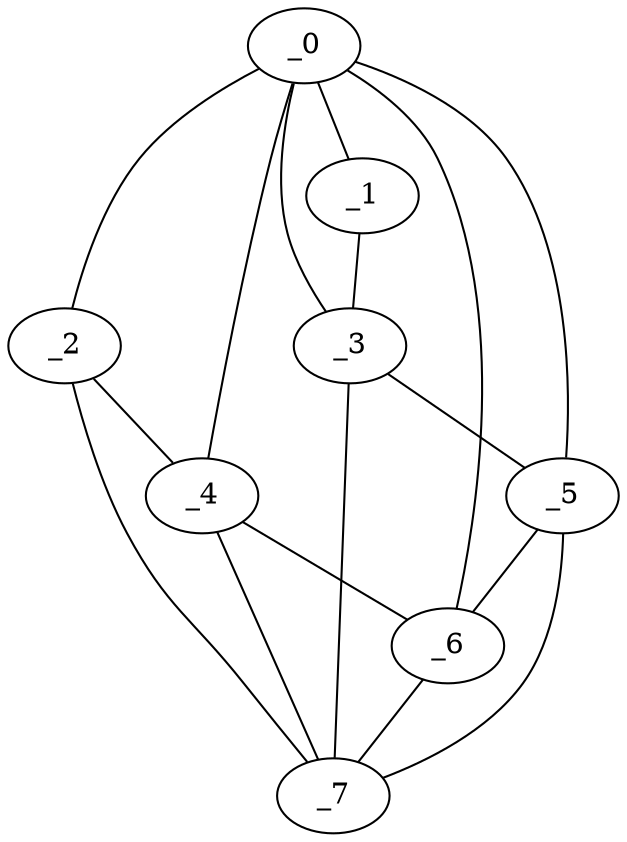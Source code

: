 graph "obj63__285.gxl" {
	_0	 [x=61,
		y=15];
	_1	 [x=74,
		y=11];
	_0 -- _1	 [valence=1];
	_2	 [x=76,
		y=57];
	_0 -- _2	 [valence=1];
	_3	 [x=78,
		y=13];
	_0 -- _3	 [valence=1];
	_4	 [x=79,
		y=41];
	_0 -- _4	 [valence=1];
	_5	 [x=83,
		y=23];
	_0 -- _5	 [valence=2];
	_6	 [x=83,
		y=27];
	_0 -- _6	 [valence=1];
	_1 -- _3	 [valence=1];
	_2 -- _4	 [valence=2];
	_7	 [x=87,
		y=24];
	_2 -- _7	 [valence=1];
	_3 -- _5	 [valence=2];
	_3 -- _7	 [valence=1];
	_4 -- _6	 [valence=2];
	_4 -- _7	 [valence=1];
	_5 -- _6	 [valence=2];
	_5 -- _7	 [valence=2];
	_6 -- _7	 [valence=1];
}
